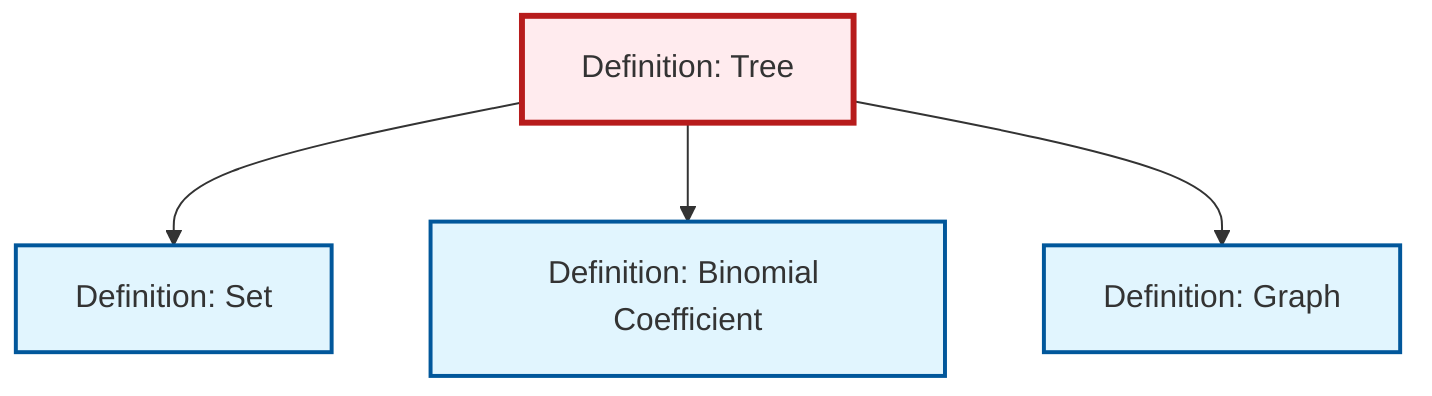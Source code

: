 graph TD
    classDef definition fill:#e1f5fe,stroke:#01579b,stroke-width:2px
    classDef theorem fill:#f3e5f5,stroke:#4a148c,stroke-width:2px
    classDef axiom fill:#fff3e0,stroke:#e65100,stroke-width:2px
    classDef example fill:#e8f5e9,stroke:#1b5e20,stroke-width:2px
    classDef current fill:#ffebee,stroke:#b71c1c,stroke-width:3px
    def-graph["Definition: Graph"]:::definition
    def-set["Definition: Set"]:::definition
    def-tree["Definition: Tree"]:::definition
    def-binomial-coefficient["Definition: Binomial Coefficient"]:::definition
    def-tree --> def-set
    def-tree --> def-binomial-coefficient
    def-tree --> def-graph
    class def-tree current